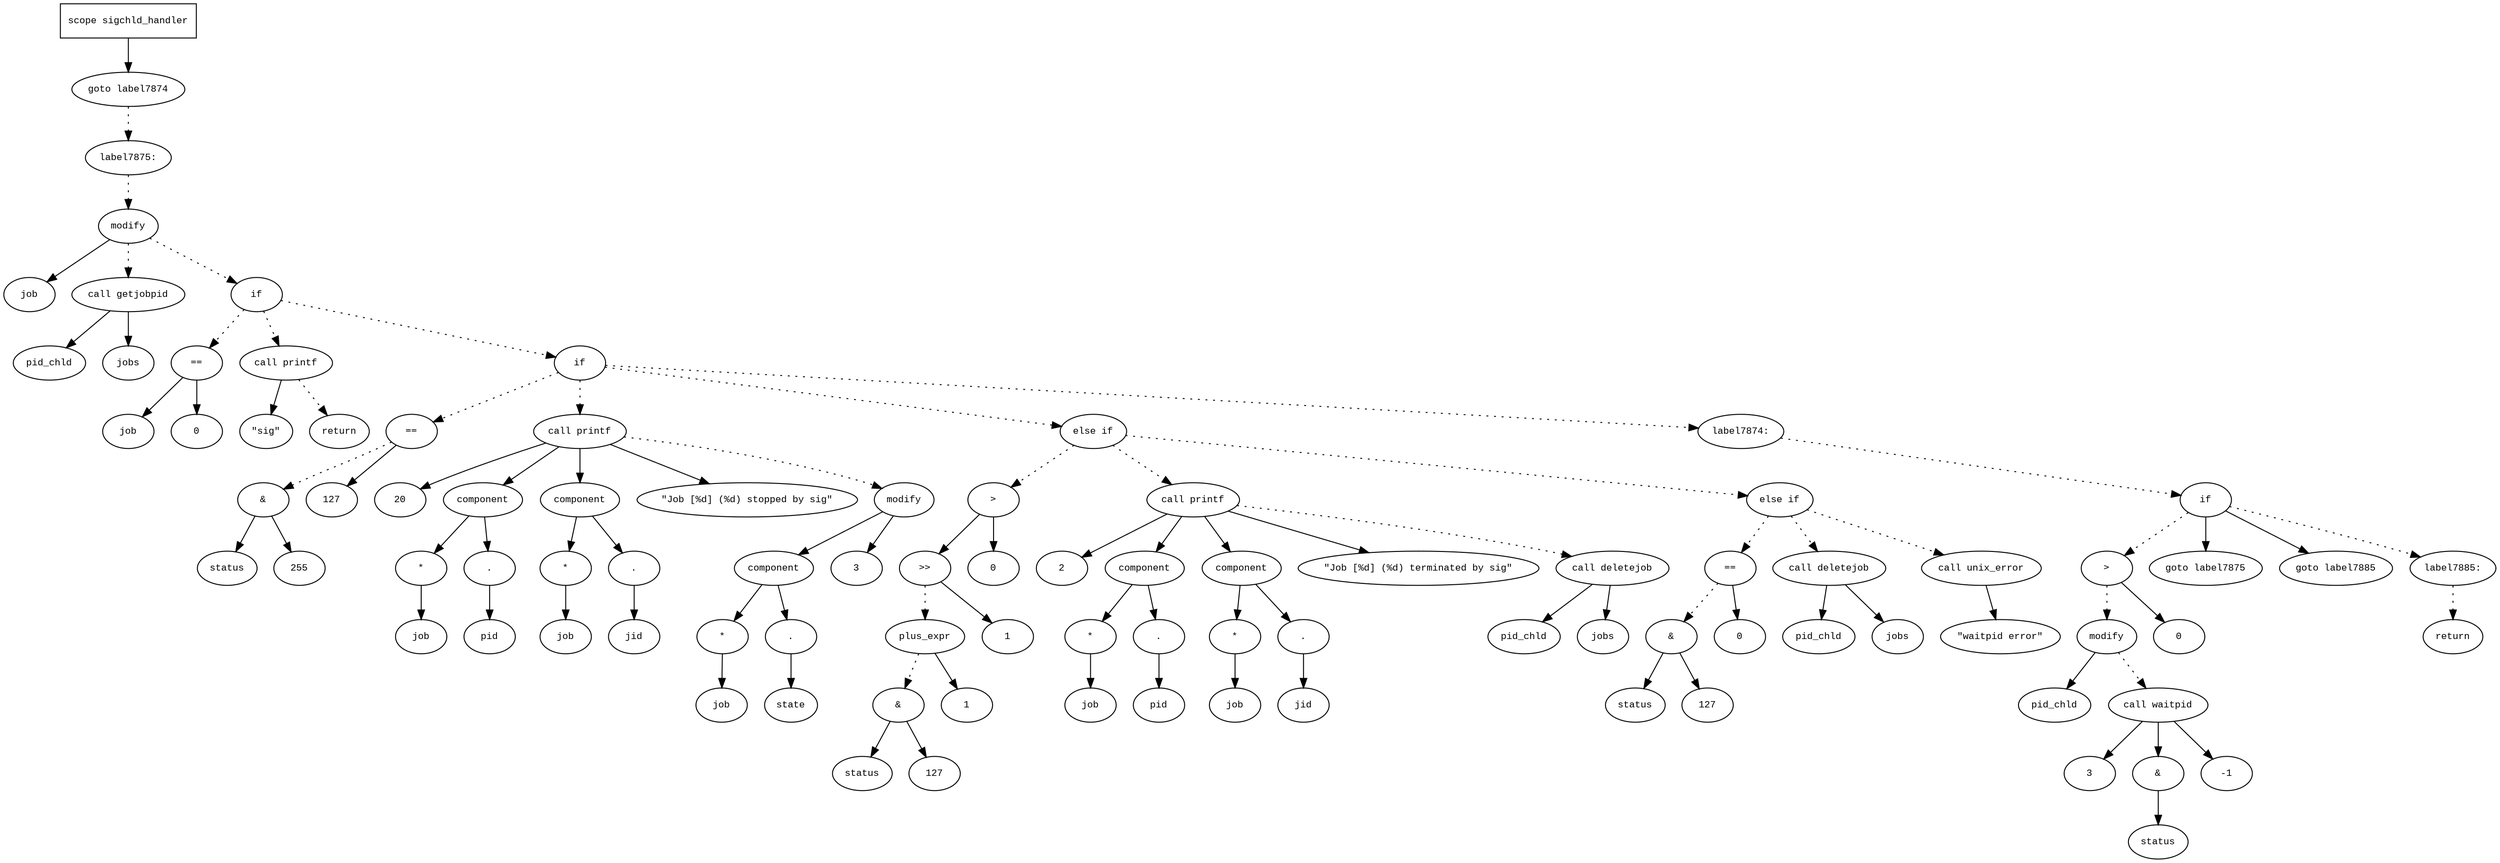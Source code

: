 digraph AST {
  graph [fontname="Times New Roman",fontsize=10];
  node  [fontname="Courier New",fontsize=10];
  edge  [fontname="Times New Roman",fontsize=10];

  node1 [label="scope sigchld_handler",shape=box];
  node2 [label="goto label7874",shape=ellipse];
  node1 -> node2;
  node3 [label="label7875:",shape=ellipse];
  node2 -> node3 [style=dotted];
  node4 [label="modify",shape=ellipse];
  node5 [label="job",shape=ellipse];
  node4 -> node5;
  node6 [label="call getjobpid",shape=ellipse];
  node7 [label="pid_chld",shape=ellipse];
  node6 -> node7;
  node8 [label="jobs",shape=ellipse];
  node6 -> node8;
  node4 -> node6 [style=dotted];
  node3 -> node4 [style=dotted];
  node9 [label="if",shape=ellipse];
  node4 -> node9 [style=dotted];
  node10 [label="==",shape=ellipse];
  node11 [label="job",shape=ellipse];
  node10 -> node11;
  node12 [label="0",shape=ellipse];
  node10 -> node12;
  node9 -> node10 [style=dotted];
  node13 [label="call printf",shape=ellipse];
  node14 [label="\"sig\"",shape=ellipse];
  node13 -> node14;
  node9 -> node13 [style=dotted];
  node15 [label="return",shape=ellipse];
  node13 -> node15 [style=dotted];
  node16 [label="if",shape=ellipse];
  node9 -> node16 [style=dotted];
  node17 [label="==",shape=ellipse];
  node18 [label="&",shape=ellipse];
  node19 [label="status",shape=ellipse];
  node18 -> node19;
  node20 [label="255",shape=ellipse];
  node18 -> node20;
  node17 -> node18 [style=dotted];
  node21 [label="127",shape=ellipse];
  node17 -> node21;
  node16 -> node17 [style=dotted];
  node22 [label="call printf",shape=ellipse];
  node23 [label="20",shape=ellipse];
  node22 -> node23;
  node24 [label="component",shape=ellipse];
  node22 -> node24;
  node25 [label="*",shape=ellipse];
  node26 [label="job",shape=ellipse];
  node25 -> node26;
  node24 -> node25;
  node27 [label=".",shape=ellipse];
  node24 -> node27;
  node28 [label="pid",shape=ellipse];
  node27 -> node28;
  node29 [label="component",shape=ellipse];
  node22 -> node29;
  node30 [label="*",shape=ellipse];
  node31 [label="job",shape=ellipse];
  node30 -> node31;
  node29 -> node30;
  node32 [label=".",shape=ellipse];
  node29 -> node32;
  node33 [label="jid",shape=ellipse];
  node32 -> node33;
  node34 [label="\"Job [%d] (%d) stopped by sig\"",shape=ellipse];
  node22 -> node34;
  node16 -> node22 [style=dotted];
  node35 [label="modify",shape=ellipse];
  node36 [label="component",shape=ellipse];
  node35 -> node36;
  node37 [label="*",shape=ellipse];
  node38 [label="job",shape=ellipse];
  node37 -> node38;
  node36 -> node37;
  node39 [label=".",shape=ellipse];
  node36 -> node39;
  node40 [label="state",shape=ellipse];
  node39 -> node40;
  node41 [label="3",shape=ellipse];
  node35 -> node41;
  node22 -> node35 [style=dotted];
  node42 [label="else if",shape=ellipse];
  node16 -> node42 [style=dotted];
  node43 [label=">",shape=ellipse];
  node44 [label=">>",shape=ellipse];
  node45 [label="plus_expr",shape=ellipse];
  node46 [label="&",shape=ellipse];
  node47 [label="status",shape=ellipse];
  node46 -> node47;
  node48 [label="127",shape=ellipse];
  node46 -> node48;
  node45 -> node46 [style=dotted];
  node49 [label="1",shape=ellipse];
  node45 -> node49;
  node44 -> node45 [style=dotted];
  node50 [label="1",shape=ellipse];
  node44 -> node50;
  node43 -> node44;
  node51 [label="0",shape=ellipse];
  node43 -> node51;
  node42 -> node43 [style=dotted];
  node52 [label="call printf",shape=ellipse];
  node53 [label="2",shape=ellipse];
  node52 -> node53;
  node54 [label="component",shape=ellipse];
  node52 -> node54;
  node55 [label="*",shape=ellipse];
  node56 [label="job",shape=ellipse];
  node55 -> node56;
  node54 -> node55;
  node57 [label=".",shape=ellipse];
  node54 -> node57;
  node58 [label="pid",shape=ellipse];
  node57 -> node58;
  node59 [label="component",shape=ellipse];
  node52 -> node59;
  node60 [label="*",shape=ellipse];
  node61 [label="job",shape=ellipse];
  node60 -> node61;
  node59 -> node60;
  node62 [label=".",shape=ellipse];
  node59 -> node62;
  node63 [label="jid",shape=ellipse];
  node62 -> node63;
  node64 [label="\"Job [%d] (%d) terminated by sig\"",shape=ellipse];
  node52 -> node64;
  node42 -> node52 [style=dotted];
  node65 [label="call deletejob",shape=ellipse];
  node66 [label="pid_chld",shape=ellipse];
  node65 -> node66;
  node67 [label="jobs",shape=ellipse];
  node65 -> node67;
  node52 -> node65 [style=dotted];
  node68 [label="else if",shape=ellipse];
  node42 -> node68 [style=dotted];
  node69 [label="==",shape=ellipse];
  node70 [label="&",shape=ellipse];
  node71 [label="status",shape=ellipse];
  node70 -> node71;
  node72 [label="127",shape=ellipse];
  node70 -> node72;
  node69 -> node70 [style=dotted];
  node73 [label="0",shape=ellipse];
  node69 -> node73;
  node68 -> node69 [style=dotted];
  node74 [label="call deletejob",shape=ellipse];
  node75 [label="pid_chld",shape=ellipse];
  node74 -> node75;
  node76 [label="jobs",shape=ellipse];
  node74 -> node76;
  node68 -> node74 [style=dotted];
  node77 [label="call unix_error",shape=ellipse];
  node78 [label="\"waitpid error\"",shape=ellipse];
  node77 -> node78;
  node68 -> node77 [style=dotted];
  node79 [label="label7874:",shape=ellipse];
  node16 -> node79 [style=dotted];
  node80 [label="if",shape=ellipse];
  node79 -> node80 [style=dotted];
  node81 [label=">",shape=ellipse];
  node82 [label="modify",shape=ellipse];
  node83 [label="pid_chld",shape=ellipse];
  node82 -> node83;
  node84 [label="call waitpid",shape=ellipse];
  node85 [label="3",shape=ellipse];
  node84 -> node85;
  node86 [label="&",shape=ellipse];
  node84 -> node86;
  node87 [label="status",shape=ellipse];
  node86 -> node87;
  node88 [label="-1",shape=ellipse];
  node84 -> node88;
  node82 -> node84 [style=dotted];
  node81 -> node82 [style=dotted];
  node89 [label="0",shape=ellipse];
  node81 -> node89;
  node80 -> node81 [style=dotted];
  node90 [label="goto label7875",shape=ellipse];
  node80 -> node90;
  node91 [label="goto label7885",shape=ellipse];
  node80 -> node91;
  node92 [label="label7885:",shape=ellipse];
  node80 -> node92 [style=dotted];
  node93 [label="return",shape=ellipse];
  node92 -> node93 [style=dotted];
} 